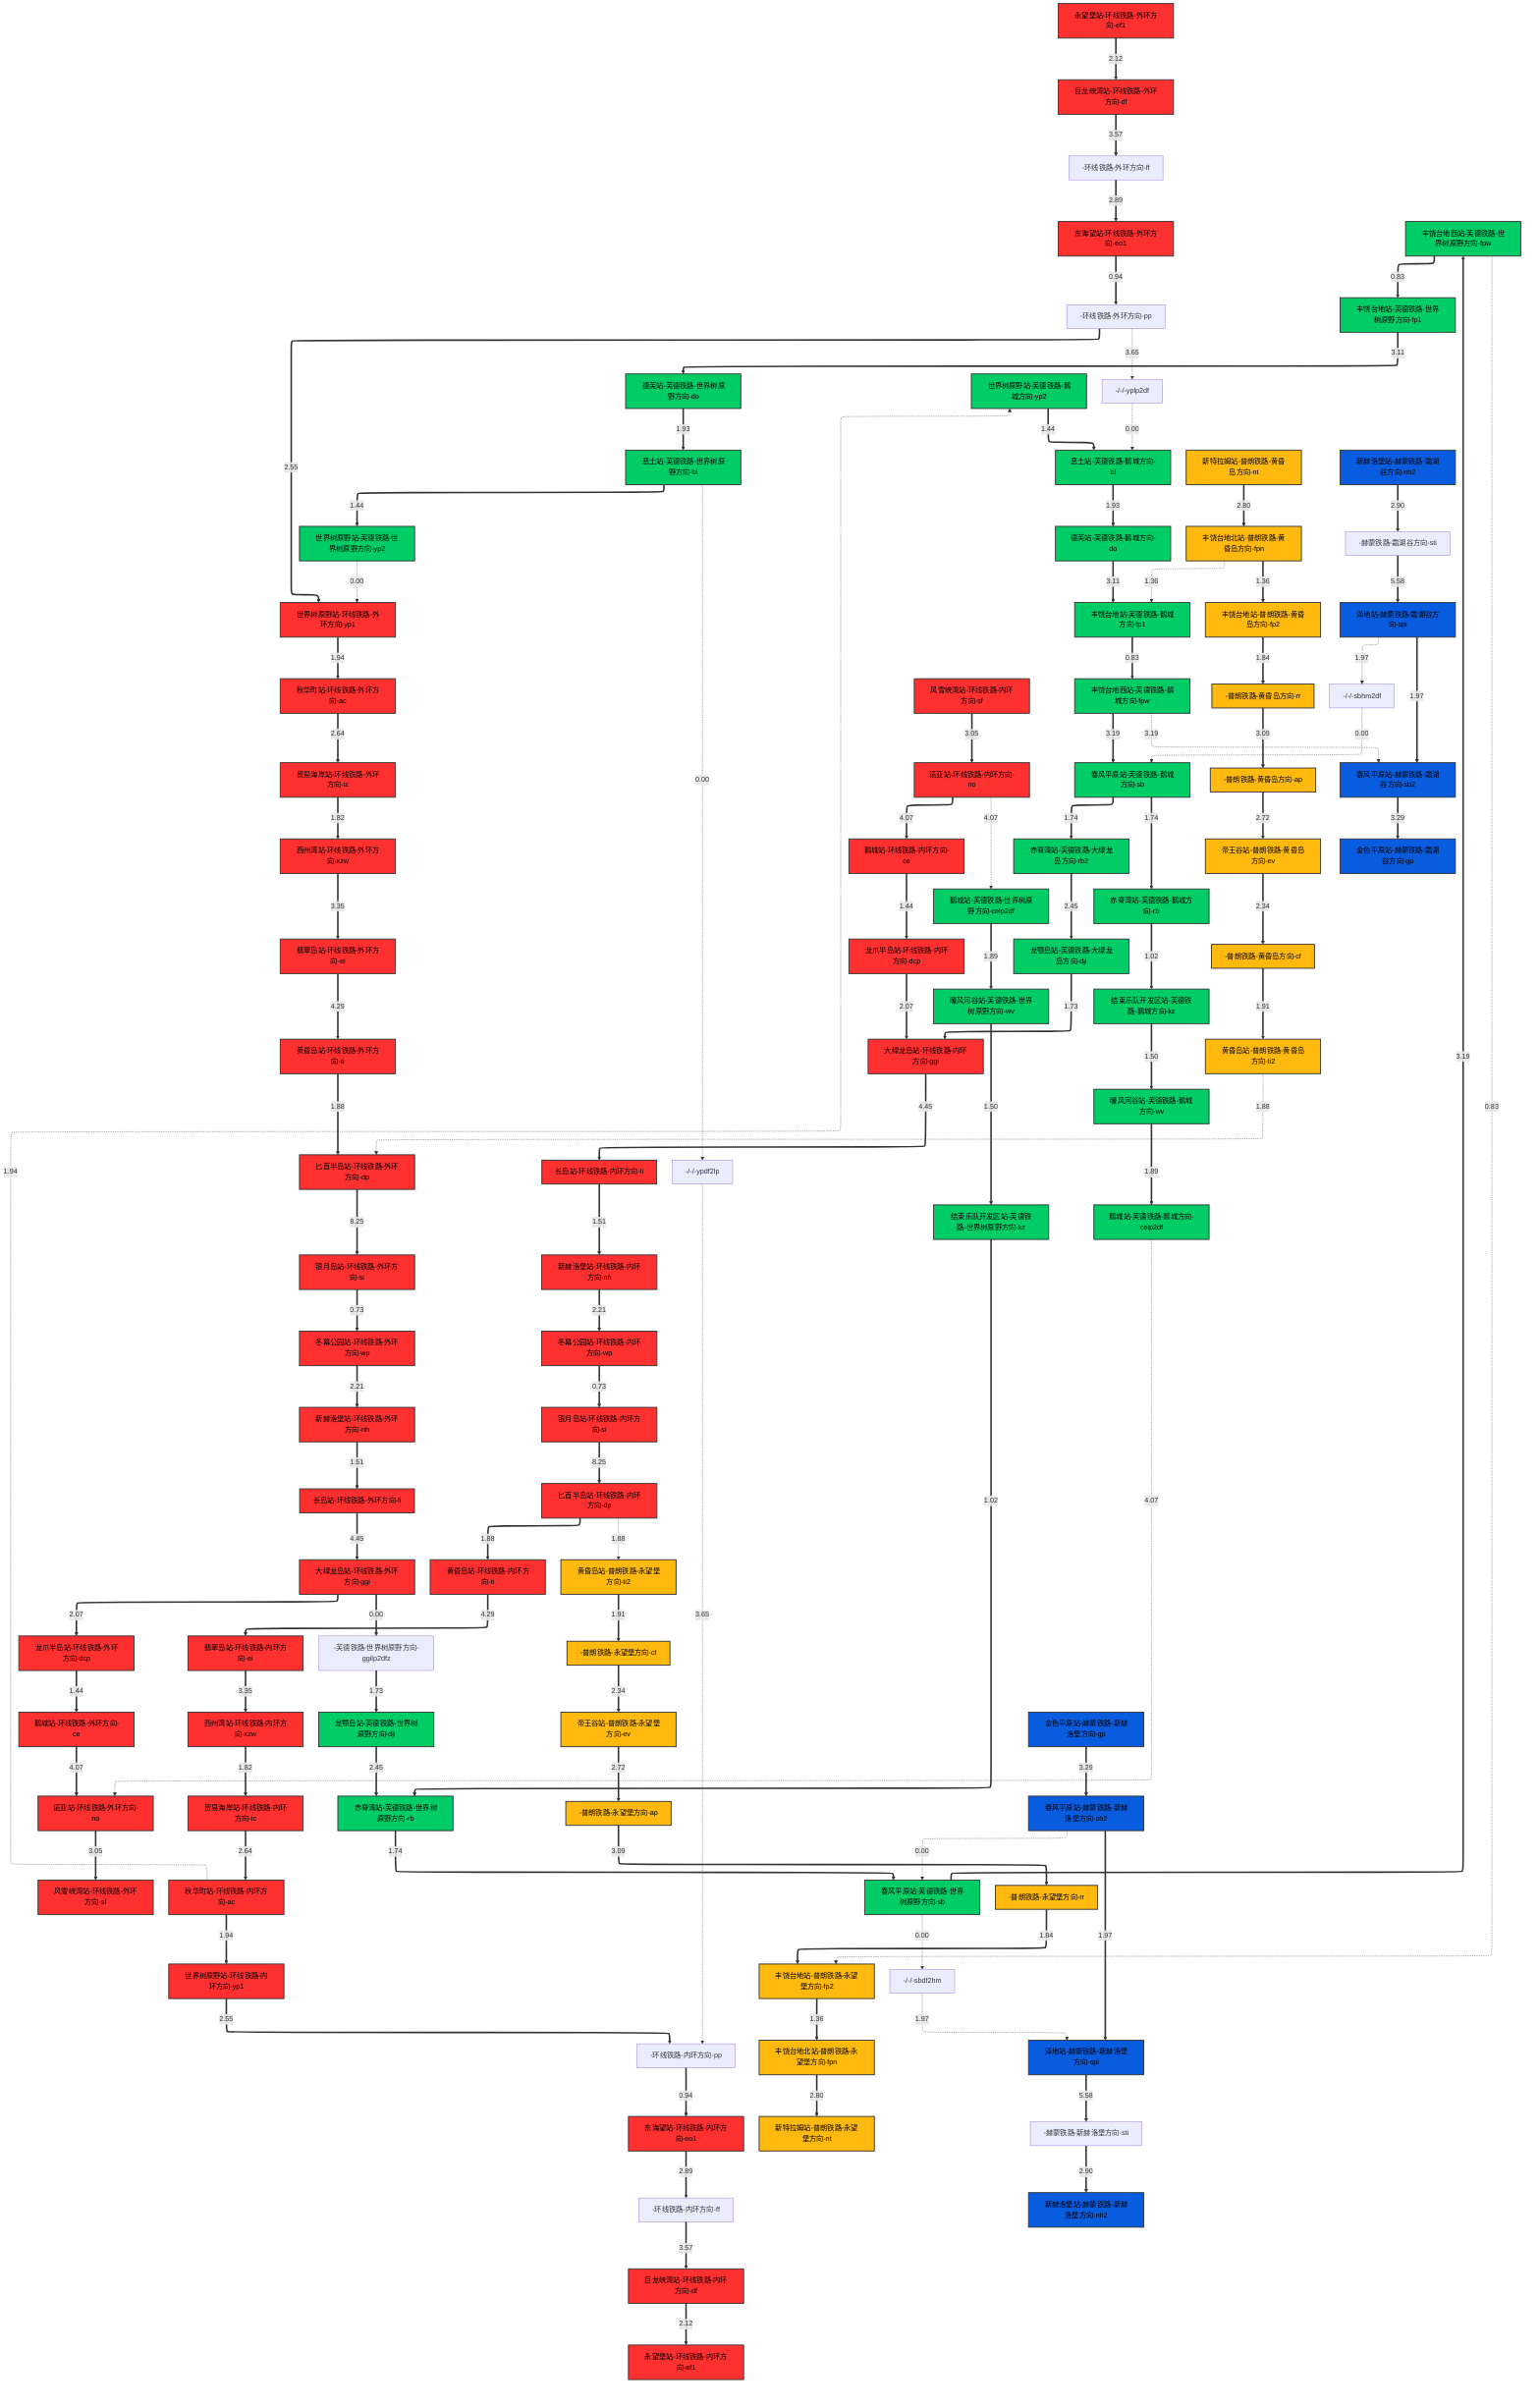 ---
config:
  layout: elk
---
graph TD;
    %% 环线铁路-外环方向
    永望堡站-环线铁路-外环方向-ef1==>|2.12|巨龙峡湾站-环线铁路-外环方向-df;
    巨龙峡湾站-环线铁路-外环方向-df==>|3.57|-环线铁路-外环方向-ff;
    -环线铁路-外环方向-ff==>|2.89|东海望站-环线铁路-外环方向-eo1;
    东海望站-环线铁路-外环方向-eo1==>|0.94|-环线铁路-外环方向-pp;
    -环线铁路-外环方向-pp==>|2.55|世界树原野站-环线铁路-外环方向-yp1;
    世界树原野站-环线铁路-外环方向-yp1==>|1.94|秋华町站-环线铁路-外环方向-ac;
    秋华町站-环线铁路-外环方向-ac==>|2.64|贸易海岸站-环线铁路-外环方向-tc;
    贸易海岸站-环线铁路-外环方向-tc==>|1.82|西州湾站-环线铁路-外环方向-xzw;
    西州湾站-环线铁路-外环方向-xzw==>|3.35|翡翠岛站-环线铁路-外环方向-ei;
    翡翠岛站-环线铁路-外环方向-ei==>|4.29|黄昏岛站-环线铁路-外环方向-ti;
    黄昏岛站-环线铁路-外环方向-ti==>|1.88|匕首半岛站-环线铁路-外环方向-dp;
    匕首半岛站-环线铁路-外环方向-dp==>|8.25|银月岛站-环线铁路-外环方向-si;
    银月岛站-环线铁路-外环方向-si==>|0.73|冬幕公园站-环线铁路-外环方向-wp;
    冬幕公园站-环线铁路-外环方向-wp==>|2.21|新赫洛堡站-环线铁路-外环方向-nh;
    新赫洛堡站-环线铁路-外环方向-nh==>|1.51|长岛站-环线铁路-外环方向-li;
    长岛站-环线铁路-外环方向-li==>|4.45|大绿龙岛站-环线铁路-外环方向-ggi;
    大绿龙岛站-环线铁路-外环方向-ggi==>|2.07|龙爪半岛站-环线铁路-外环方向-dcp;
    龙爪半岛站-环线铁路-外环方向-dcp==>|1.44|鹅城站-环线铁路-外环方向-ce;
    鹅城站-环线铁路-外环方向-ce==>|4.07|诺亚站-环线铁路-外环方向-no;
    诺亚站-环线铁路-外环方向-no==>|3.05|风雪峡湾站-环线铁路-外环方向-sf;

    %% 环线铁路-内环方向
    巨龙峡湾站-环线铁路-内环方向-df==>|2.12|永望堡站-环线铁路-内环方向-ef1;
    -环线铁路-内环方向-ff==>|3.57|巨龙峡湾站-环线铁路-内环方向-df;
    东海望站-环线铁路-内环方向-eo1==>|2.89|-环线铁路-内环方向-ff;
    -环线铁路-内环方向-pp==>|0.94|东海望站-环线铁路-内环方向-eo1;
    世界树原野站-环线铁路-内环方向-yp1==>|2.55|-环线铁路-内环方向-pp;
    秋华町站-环线铁路-内环方向-ac==>|1.94|世界树原野站-环线铁路-内环方向-yp1;
    贸易海岸站-环线铁路-内环方向-tc==>|2.64|秋华町站-环线铁路-内环方向-ac;
    西州湾站-环线铁路-内环方向-xzw==>|1.82|贸易海岸站-环线铁路-内环方向-tc;
    翡翠岛站-环线铁路-内环方向-ei==>|3.35|西州湾站-环线铁路-内环方向-xzw;
    黄昏岛站-环线铁路-内环方向-ti==>|4.29|翡翠岛站-环线铁路-内环方向-ei;
    匕首半岛站-环线铁路-内环方向-dp==>|1.88|黄昏岛站-环线铁路-内环方向-ti;
    银月岛站-环线铁路-内环方向-si==>|8.25|匕首半岛站-环线铁路-内环方向-dp;
    冬幕公园站-环线铁路-内环方向-wp==>|0.73|银月岛站-环线铁路-内环方向-si;
    新赫洛堡站-环线铁路-内环方向-nh==>|2.21|冬幕公园站-环线铁路-内环方向-wp;
    长岛站-环线铁路-内环方向-li==>|1.51|新赫洛堡站-环线铁路-内环方向-nh;
    大绿龙岛站-环线铁路-内环方向-ggi==>|4.45|长岛站-环线铁路-内环方向-li;
    龙爪半岛站-环线铁路-内环方向-dcp==>|2.07|大绿龙岛站-环线铁路-内环方向-ggi;
    鹅城站-环线铁路-内环方向-ce==>|1.44|龙爪半岛站-环线铁路-内环方向-dcp;
    诺亚站-环线铁路-内环方向-no==>|4.07|鹅城站-环线铁路-内环方向-ce;
    风雪峡湾站-环线铁路-内环方向-sf==>|3.05|诺亚站-环线铁路-内环方向-no;

    %% 芙德铁路-世界树原野方向
    鹅城站-芙德铁路-世界树原野方向-celp2df==>|1.89|暖风河谷站-芙德铁路-世界树原野方向-wv;
    暖风河谷站-芙德铁路-世界树原野方向-wv==>|1.50|结束乐队开发区站-芙德铁路-世界树原野方向-kz;
    结束乐队开发区站-芙德铁路-世界树原野方向-kz==>|1.02|赤脊湾站-芙德铁路-世界树原野方向-rb;
    赤脊湾站-芙德铁路-世界树原野方向-rb==>|1.74|春风平原站-芙德铁路-世界树原野方向-sb;
    春风平原站-芙德铁路-世界树原野方向-sb==>|3.19|丰饶台地西站-芙德铁路-世界树原野方向-fpw;
    丰饶台地西站-芙德铁路-世界树原野方向-fpw==>|0.83|丰饶台地站-芙德铁路-世界树原野方向-fp1;
    丰饶台地站-芙德铁路-世界树原野方向-fp1==>|3.11|德芙站-芙德铁路-世界树原野方向-do;
    德芙站-芙德铁路-世界树原野方向-do==>|1.93|恶土站-芙德铁路-世界树原野方向-bl;
    恶土站-芙德铁路-世界树原野方向-bl==>|1.44|世界树原野站-芙德铁路-世界树原野方向-yp2;
    大绿龙岛站-环线铁路-外环方向-ggi==>|0.00|-芙德铁路-世界树原野方向-ggilp2dfz;
    -芙德铁路-世界树原野方向-ggilp2dfz==>|1.73|龙颚岛站-芙德铁路-世界树原野方向-dji;
    龙颚岛站-芙德铁路-世界树原野方向-dji==>|2.45|赤脊湾站-芙德铁路-世界树原野方向-rb;

    %% 芙德铁路-鹅城/大绿龙岛方向
    暖风河谷站-芙德铁路-鹅城方向-wv==>|1.89|鹅城站-芙德铁路-鹅城方向-celp2df;
    结束乐队开发区站-芙德铁路-鹅城方向-kz==>|1.50|暖风河谷站-芙德铁路-鹅城方向-wv;
    赤脊湾站-芙德铁路-鹅城方向-rb==>|1.02|结束乐队开发区站-芙德铁路-鹅城方向-kz;
    春风平原站-芙德铁路-鹅城方向-sb==>|1.74|赤脊湾站-芙德铁路-大绿龙岛方向-rb2;
    赤脊湾站-芙德铁路-大绿龙岛方向-rb2==>|2.45|龙颚岛站-芙德铁路-大绿龙岛方向-dji;
    龙颚岛站-芙德铁路-大绿龙岛方向-dji==>|1.73|大绿龙岛站-环线铁路-内环方向-ggi;
    春风平原站-芙德铁路-鹅城方向-sb==>|1.74|赤脊湾站-芙德铁路-鹅城方向-rb;
    丰饶台地西站-芙德铁路-鹅城方向-fpw==>|3.19|春风平原站-芙德铁路-鹅城方向-sb;
    丰饶台地站-芙德铁路-鹅城方向-fp1==>|0.83|丰饶台地西站-芙德铁路-鹅城方向-fpw;
    德芙站-芙德铁路-鹅城方向-do==>|3.11|丰饶台地站-芙德铁路-鹅城方向-fp1;
    恶土站-芙德铁路-鹅城方向-bl==>|1.93|德芙站-芙德铁路-鹅城方向-do;
    世界树原野站-芙德铁路-鹅城方向-yp2==>|1.44|恶土站-芙德铁路-鹅城方向-bl;

    %% 普朗铁路-永望堡方向
    黄昏岛站-普朗铁路-永望堡方向-ti2==>|1.91|-普朗铁路-永望堡方向-cf;
    -普朗铁路-永望堡方向-cf==>|2.34|帝王谷站-普朗铁路-永望堡方向-ev;
    帝王谷站-普朗铁路-永望堡方向-ev==>|2.72|-普朗铁路-永望堡方向-ap;
    -普朗铁路-永望堡方向-ap==>|3.09|-普朗铁路-永望堡方向-rr;
    -普朗铁路-永望堡方向-rr==>|1.84|丰饶台地站-普朗铁路-永望堡方向-fp2;
    丰饶台地站-普朗铁路-永望堡方向-fp2==>|1.36|丰饶台地北站-普朗铁路-永望堡方向-fpn;
    丰饶台地北站-普朗铁路-永望堡方向-fpn==>|2.80|新特拉姆站-普朗铁路-永望堡方向-nt;

    %% 普朗铁路-黄昏岛方向
    新特拉姆站-普朗铁路-黄昏岛方向-nt==>|2.80|丰饶台地北站-普朗铁路-黄昏岛方向-fpn;
    丰饶台地北站-普朗铁路-黄昏岛方向-fpn==>|1.36|丰饶台地站-普朗铁路-黄昏岛方向-fp2;
    丰饶台地站-普朗铁路-黄昏岛方向-fp2==>|1.84|-普朗铁路-黄昏岛方向-rr;
    -普朗铁路-黄昏岛方向-rr==>|3.09|-普朗铁路-黄昏岛方向-ap;
    -普朗铁路-黄昏岛方向-ap==>|2.72|帝王谷站-普朗铁路-黄昏岛方向-ev;
    帝王谷站-普朗铁路-黄昏岛方向-ev==>|2.34|-普朗铁路-黄昏岛方向-cf;
    -普朗铁路-黄昏岛方向-cf==>|1.91|黄昏岛站-普朗铁路-黄昏岛方向-ti2;

    %% 赫蒙铁路-霜湖谷方向
    新赫洛堡站-赫蒙铁路-霜湖谷方向-nh2==>|2.90|-赫蒙铁路-霜湖谷方向-sti;
    -赫蒙铁路-霜湖谷方向-sti==>|5.58|泽地站-赫蒙铁路-霜湖谷方向-spi;
    泽地站-赫蒙铁路-霜湖谷方向-spi==>|1.97|春风平原站-赫蒙铁路-霜湖谷方向-sb2;
    春风平原站-赫蒙铁路-霜湖谷方向-sb2==>|3.29|金色平原站-赫蒙铁路-霜湖谷方向-gp;

    %% 赫蒙铁路-新赫洛堡方向
    -赫蒙铁路-新赫洛堡方向-sti==>|2.90|新赫洛堡站-赫蒙铁路-新赫洛堡方向-nh2;
    泽地站-赫蒙铁路-新赫洛堡方向-spi==>|5.58|-赫蒙铁路-新赫洛堡方向-sti;
    春风平原站-赫蒙铁路-新赫洛堡方向-sb2==>|1.97|泽地站-赫蒙铁路-新赫洛堡方向-spi;
    金色平原站-赫蒙铁路-新赫洛堡方向-gp==>|3.29|春风平原站-赫蒙铁路-新赫洛堡方向-sb2;

    %% 联络线
    鹅城站-芙德铁路-鹅城方向-celp2df-.->|4.07|诺亚站-环线铁路-外环方向-no;
    诺亚站-环线铁路-内环方向-no-.->|4.07|鹅城站-芙德铁路-世界树原野方向-celp2df;
    丰饶台地西站-芙德铁路-世界树原野方向-fpw-.->|0.83|丰饶台地站-普朗铁路-永望堡方向-fp2;
    丰饶台地北站-普朗铁路-黄昏岛方向-fpn-.->|1.36|丰饶台地站-芙德铁路-鹅城方向-fp1;
    世界树原野站-芙德铁路-世界树原野方向-yp2-.->|0.00|世界树原野站-环线铁路-外环方向-yp1;
    秋华町站-环线铁路-内环方向-ac-.->|1.94|世界树原野站-芙德铁路-鹅城方向-yp2;
    -环线铁路-外环方向-pp-.->|3.65|-/-/-yplp2df;
    -/-/-yplp2df-.->|0.00|恶土站-芙德铁路-鹅城方向-bl;
    -/-/-ypdf2lp-.->|3.65|-环线铁路-内环方向-pp;
    恶土站-芙德铁路-世界树原野方向-bl-.->|0.00|-/-/-ypdf2lp;
    春风平原站-赫蒙铁路-新赫洛堡方向-sb2-.->|0.00|春风平原站-芙德铁路-世界树原野方向-sb;
    丰饶台地西站-芙德铁路-鹅城方向-fpw-.->|3.19|春风平原站-赫蒙铁路-霜湖谷方向-sb2;
    春风平原站-芙德铁路-世界树原野方向-sb-.->|0.00|-/-/-sbdf2hm
    -/-/-sbdf2hm-.->|1.97|泽地站-赫蒙铁路-新赫洛堡方向-spi;
    泽地站-赫蒙铁路-霜湖谷方向-spi-.->|1.97|-/-/-sbhm2df;
    -/-/-sbhm2df-.->|0.00|春风平原站-芙德铁路-鹅城方向-sb;
    黄昏岛站-普朗铁路-黄昏岛方向-ti2-.->|1.88|匕首半岛站-环线铁路-外环方向-dp;
    匕首半岛站-环线铁路-内环方向-dp-.->|1.88|黄昏岛站-普朗铁路-永望堡方向-ti2;


    classDef 环线铁路 fill:#FF3030,stroke:#333,stroke-width:2px,color:#000000;
    classDef 芙德铁路 fill:#00CD66,stroke:#333,stroke-width:2px,color:#000000;
    classDef 普朗铁路 fill:#FFB90F,stroke:#333,stroke-width:2px,color:#000000;
    classDef 赫蒙铁路 fill:#0A5CDF,stroke:#333,stroke-width:2px,color:#000000;
    class 风雪峡湾站-环线铁路-外环方向-sf,风雪峡湾站-环线铁路-内环方向-sf,冬幕公园站-环线铁路-内环方向-wp,冬幕公园站-环线铁路-外环方向-wp,东海望站-环线铁路-内环方向-eo1,东海望站-环线铁路-外环方向-eo1,巨龙峡湾站-环线铁路-内环方向-df,巨龙峡湾站-环线铁路-外环方向-df,永望堡站-环线铁路-内环方向-ef1,永望堡站-环线铁路-外环方向-ef1,匕首半岛站-环线铁路-外环方向-dp,贸易海岸站-环线铁路-外环方向-tc,龙爪半岛站-环线铁路-外环方向-dcp,翡翠岛站-环线铁路-外环方向-ei,秋华町站-环线铁路-外环方向-ac,鹅城站-环线铁路-外环方向-ce,诺亚站-环线铁路-外环方向-no,西州湾站-环线铁路-外环方向-xzw,黄昏岛站-环线铁路-外环方向-ti,银月岛站-环线铁路-外环方向-si,长岛站-环线铁路-外环方向-li,新赫洛堡站-环线铁路-外环方向-nh,大绿龙岛站-环线铁路-外环方向-ggi,银月岛站-环线铁路-内环方向-si,翡翠岛站-环线铁路-内环方向-ei,长岛站-环线铁路-内环方向-li,西州湾站-环线铁路-内环方向-xzw,秋华町站-环线铁路-内环方向-ac,匕首半岛站-环线铁路-内环方向-dp,贸易海岸站-环线铁路-内环方向-tc,鹅城站-环线铁路-内环方向-ce,诺亚站-环线铁路-内环方向-no,龙爪半岛站-环线铁路-内环方向-dcp,黄昏岛站-环线铁路-内环方向-ti,新赫洛堡站-环线铁路-内环方向-nh,大绿龙岛站-环线铁路-内环方向-ggi,世界树原野站-环线铁路-内环方向-yp1,世界树原野站-环线铁路-外环方向-yp1 环线铁路;
    class 赤脊湾站-芙德铁路-大绿龙岛方向-rb2,龙颚岛站-芙德铁路-大绿龙岛方向-dji,龙颚岛站-芙德铁路-世界树原野方向-dji,结束乐队开发区站-芙德铁路-鹅城方向-kz,结束乐队开发区站-芙德铁路-世界树原野方向-kz,德芙站-芙德铁路-鹅城方向-do,暖风河谷站-芙德铁路-鹅城方向-wv,赤脊湾站-芙德铁路-鹅城方向-rb,春风平原站-芙德铁路-鹅城方向-sb,丰饶台地西站-芙德铁路-世界树原野方向-fpw,春风平原站-芙德铁路-世界树原野方向-sb,暖风河谷站-芙德铁路-世界树原野方向-wv,丰饶台地站-芙德铁路-鹅城方向-fp1,丰饶台地站-芙德铁路-世界树原野方向-fp1,鹅城站-芙德铁路-鹅城方向-celp2df,丰饶台地西站-芙德铁路-鹅城方向-fpw,德芙站-芙德铁路-世界树原野方向-do,赤脊湾站-芙德铁路-世界树原野方向-rb,鹅城站-芙德铁路-世界树原野方向-celp2df,恶土站-芙德铁路-世界树原野方向-bl,世界树原野站-芙德铁路-世界树原野方向-yp2,恶土站-芙德铁路-鹅城方向-bl,世界树原野站-芙德铁路-鹅城方向-yp2 芙德铁路;
    class 黄昏岛站-普朗铁路-黄昏岛方向-ti2,-普朗铁路-黄昏岛方向-cf,帝王谷站-普朗铁路-黄昏岛方向-ev,-普朗铁路-黄昏岛方向-ap,-普朗铁路-黄昏岛方向-rr,-普朗铁路-永望堡方向-rr,-普朗铁路-永望堡方向-ap,帝王谷站-普朗铁路-永望堡方向-ev,-普朗铁路-永望堡方向-cf,黄昏岛站-普朗铁路-永望堡方向-ti2,丰饶台地北站-普朗铁路-永望堡方向-fpn,丰饶台地北站-普朗铁路-黄昏岛方向-fpn,丰饶台地站-普朗铁路-永望堡方向-fp2,新特拉姆站-普朗铁路-永望堡方向-nt,新特拉姆站-普朗铁路-黄昏岛方向-nt,丰饶台地站-普朗铁路-黄昏岛方向-fp2 普朗铁路;
    class 泽地站-赫蒙铁路-新赫洛堡方向-spi,泽地站-赫蒙铁路-霜湖谷方向-spi,金色平原站-赫蒙铁路-新赫洛堡方向-gp,金色平原站-赫蒙铁路-霜湖谷方向-gp,春风平原站-赫蒙铁路-新赫洛堡方向-sb2,新赫洛堡站-赫蒙铁路-新赫洛堡方向-nh2,新赫洛堡站-赫蒙铁路-霜湖谷方向-nh2,春风平原站-赫蒙铁路-霜湖谷方向-sb2 赫蒙铁路;